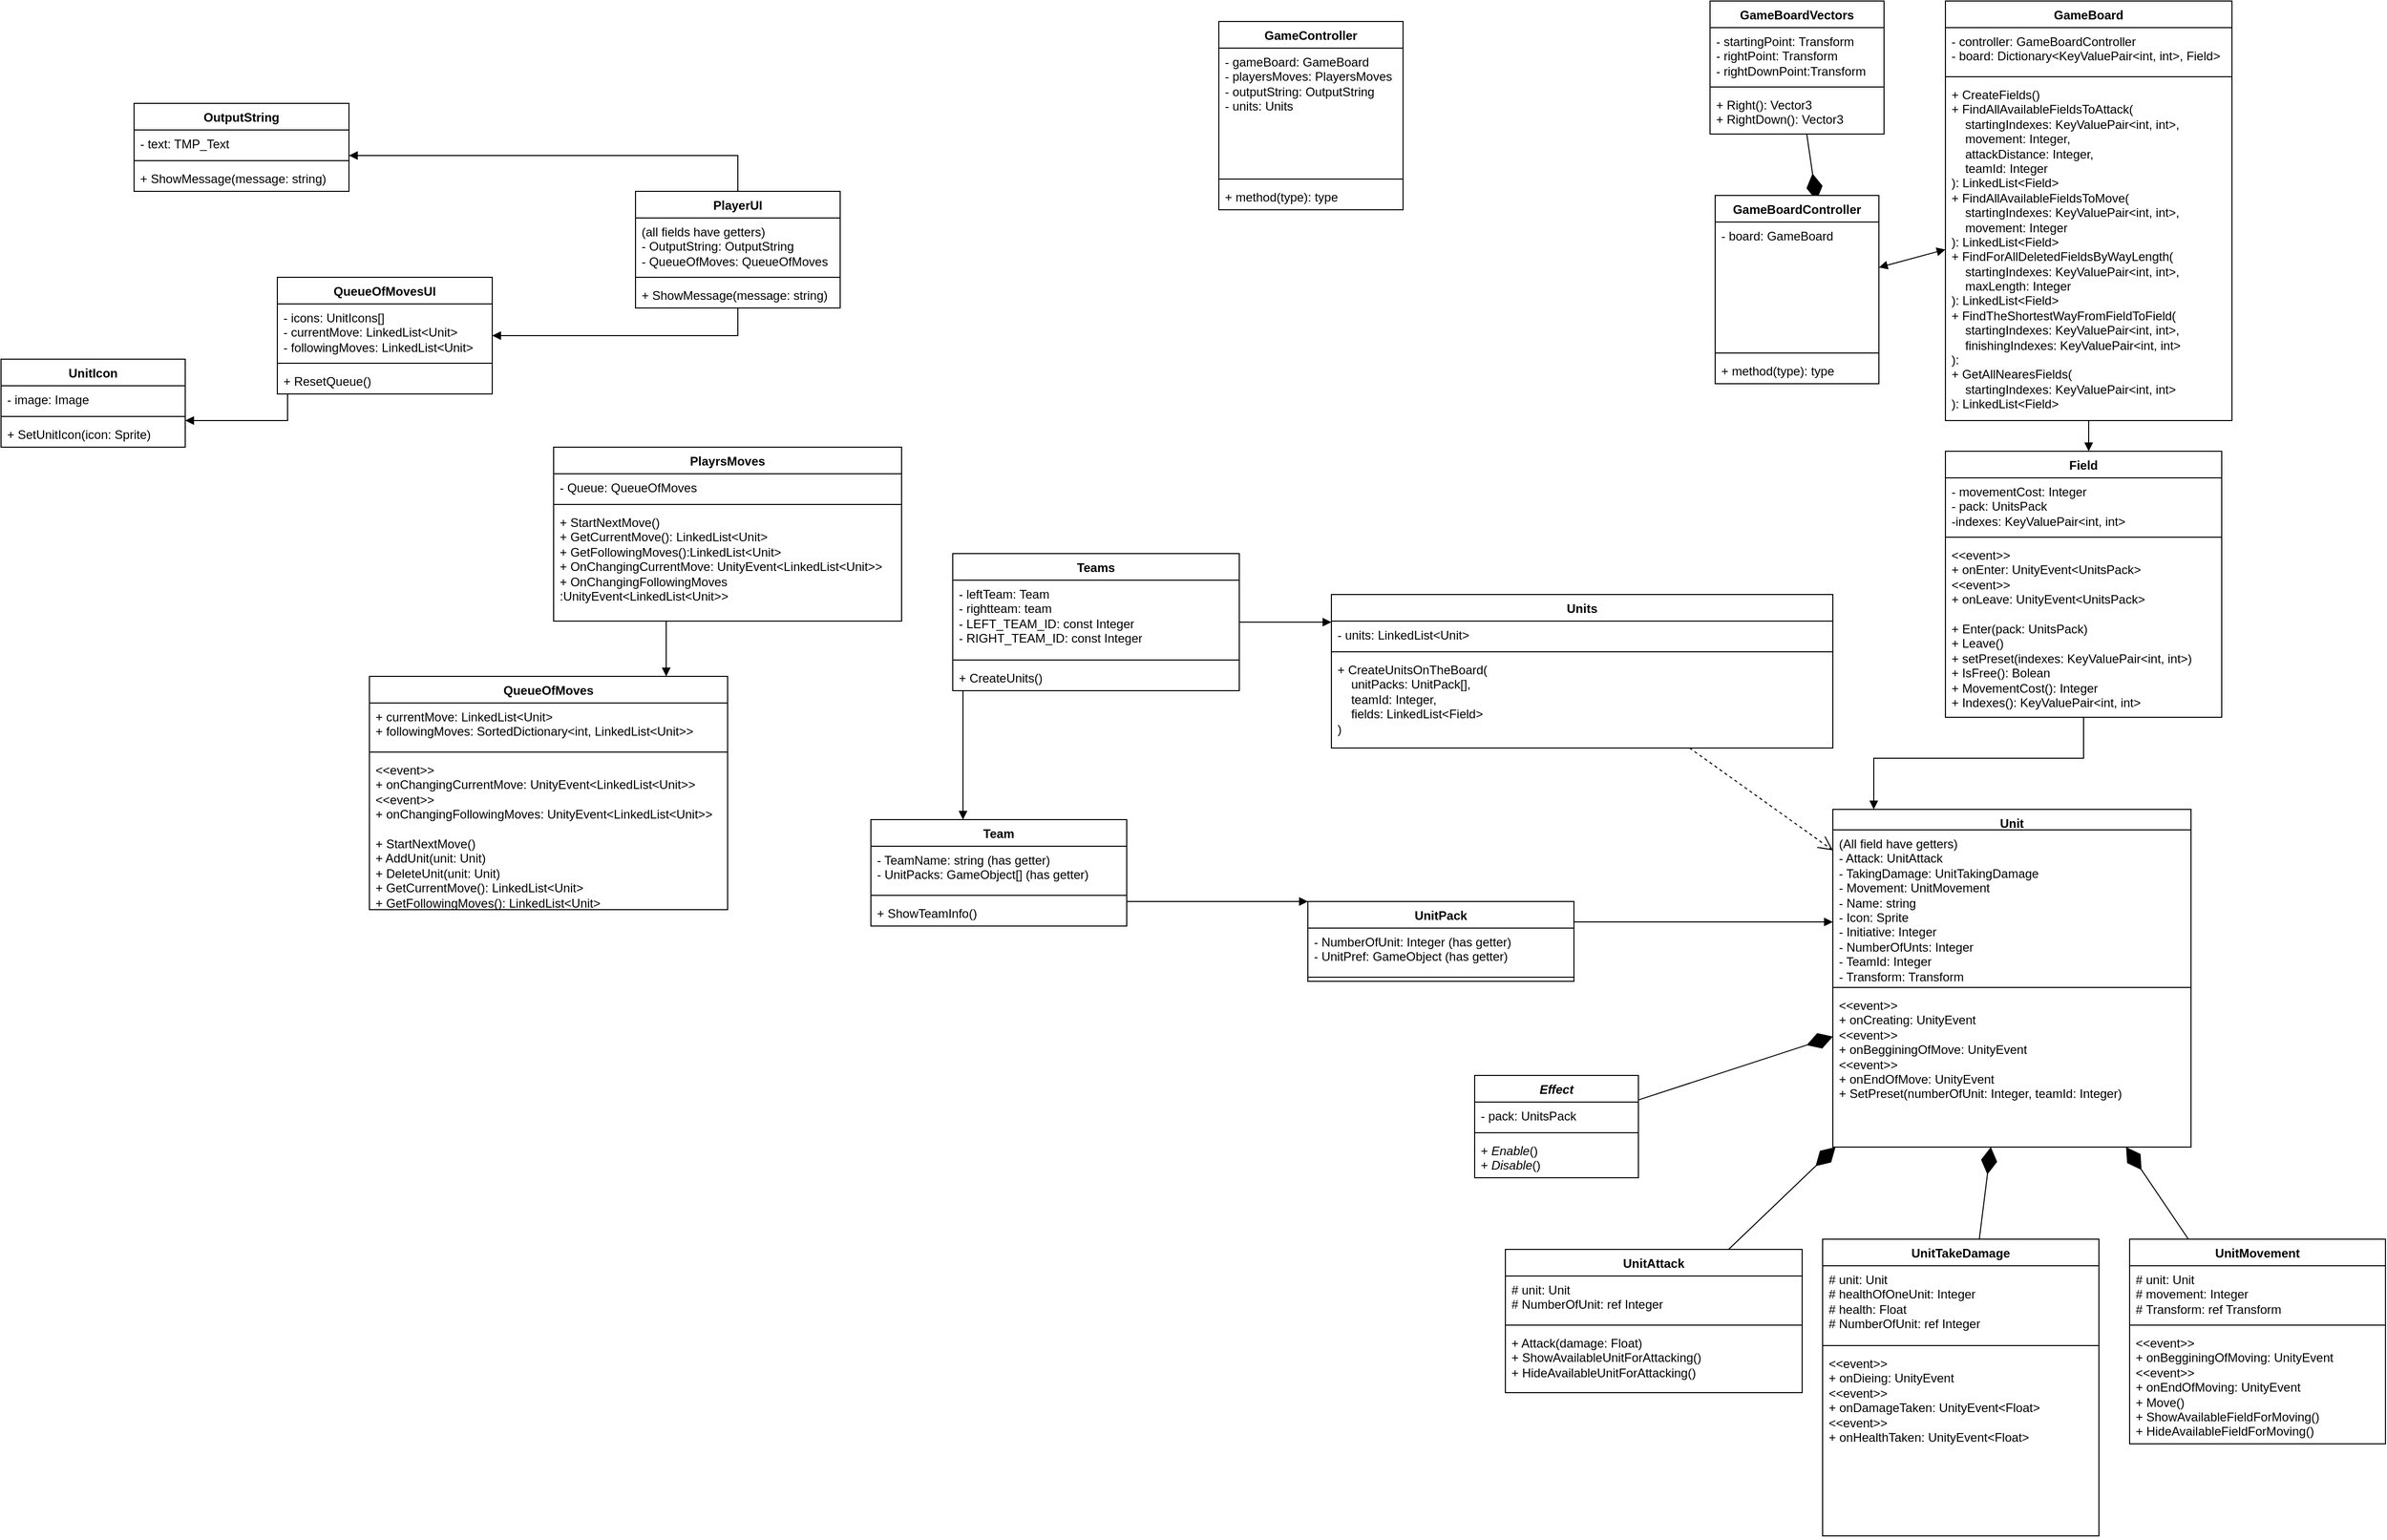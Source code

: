 <mxfile version="21.6.9" type="github">
  <diagram id="C5RBs43oDa-KdzZeNtuy" name="Page-1">
    <mxGraphModel dx="4811" dy="3461" grid="1" gridSize="10" guides="1" tooltips="1" connect="1" arrows="1" fold="1" page="1" pageScale="1" pageWidth="827" pageHeight="1169" math="0" shadow="0">
      <root>
        <mxCell id="WIyWlLk6GJQsqaUBKTNV-0" />
        <mxCell id="WIyWlLk6GJQsqaUBKTNV-1" parent="WIyWlLk6GJQsqaUBKTNV-0" />
        <mxCell id="EaTMiEXX-xrMI2xyaHmL-0" value="GameController" style="swimlane;fontStyle=1;align=center;verticalAlign=top;childLayout=stackLayout;horizontal=1;startSize=26;horizontalStack=0;resizeParent=1;resizeParentMax=0;resizeLast=0;collapsible=1;marginBottom=0;whiteSpace=wrap;html=1;" parent="WIyWlLk6GJQsqaUBKTNV-1" vertex="1">
          <mxGeometry x="480" y="-170" width="180" height="184" as="geometry" />
        </mxCell>
        <mxCell id="EaTMiEXX-xrMI2xyaHmL-1" value="- gameBoard: GameBoard&lt;br&gt;- playersMoves: PlayersMoves&lt;br&gt;- outputString:&amp;nbsp;OutputString&lt;br&gt;- units: Units" style="text;strokeColor=none;fillColor=none;align=left;verticalAlign=top;spacingLeft=4;spacingRight=4;overflow=hidden;rotatable=0;points=[[0,0.5],[1,0.5]];portConstraint=eastwest;whiteSpace=wrap;html=1;" parent="EaTMiEXX-xrMI2xyaHmL-0" vertex="1">
          <mxGeometry y="26" width="180" height="124" as="geometry" />
        </mxCell>
        <mxCell id="EaTMiEXX-xrMI2xyaHmL-2" value="" style="line;strokeWidth=1;fillColor=none;align=left;verticalAlign=middle;spacingTop=-1;spacingLeft=3;spacingRight=3;rotatable=0;labelPosition=right;points=[];portConstraint=eastwest;strokeColor=inherit;" parent="EaTMiEXX-xrMI2xyaHmL-0" vertex="1">
          <mxGeometry y="150" width="180" height="8" as="geometry" />
        </mxCell>
        <mxCell id="EaTMiEXX-xrMI2xyaHmL-3" value="+ method(type): type" style="text;strokeColor=none;fillColor=none;align=left;verticalAlign=top;spacingLeft=4;spacingRight=4;overflow=hidden;rotatable=0;points=[[0,0.5],[1,0.5]];portConstraint=eastwest;whiteSpace=wrap;html=1;" parent="EaTMiEXX-xrMI2xyaHmL-0" vertex="1">
          <mxGeometry y="158" width="180" height="26" as="geometry" />
        </mxCell>
        <mxCell id="EaTMiEXX-xrMI2xyaHmL-4" value="GameBoard&lt;br&gt;" style="swimlane;fontStyle=1;align=center;verticalAlign=top;childLayout=stackLayout;horizontal=1;startSize=26;horizontalStack=0;resizeParent=1;resizeParentMax=0;resizeLast=0;collapsible=1;marginBottom=0;whiteSpace=wrap;html=1;" parent="WIyWlLk6GJQsqaUBKTNV-1" vertex="1">
          <mxGeometry x="1190" y="-190" width="280" height="410" as="geometry" />
        </mxCell>
        <mxCell id="EaTMiEXX-xrMI2xyaHmL-5" value="- controller: GameBoardController&lt;br&gt;- board:&amp;nbsp;Dictionary&amp;lt;KeyValuePair&amp;lt;int, int&amp;gt;, Field&amp;gt;" style="text;strokeColor=none;fillColor=none;align=left;verticalAlign=top;spacingLeft=4;spacingRight=4;overflow=hidden;rotatable=0;points=[[0,0.5],[1,0.5]];portConstraint=eastwest;whiteSpace=wrap;html=1;" parent="EaTMiEXX-xrMI2xyaHmL-4" vertex="1">
          <mxGeometry y="26" width="280" height="44" as="geometry" />
        </mxCell>
        <mxCell id="EaTMiEXX-xrMI2xyaHmL-6" value="" style="line;strokeWidth=1;fillColor=none;align=left;verticalAlign=middle;spacingTop=-1;spacingLeft=3;spacingRight=3;rotatable=0;labelPosition=right;points=[];portConstraint=eastwest;strokeColor=inherit;" parent="EaTMiEXX-xrMI2xyaHmL-4" vertex="1">
          <mxGeometry y="70" width="280" height="8" as="geometry" />
        </mxCell>
        <mxCell id="EaTMiEXX-xrMI2xyaHmL-7" value="+&amp;nbsp;CreateFields()&lt;br&gt;+&amp;nbsp;FindAllAvailableFieldsToAttack(&lt;br&gt;&lt;span style=&quot;&quot;&gt;&lt;span style=&quot;&quot;&gt;&amp;nbsp;&amp;nbsp;&amp;nbsp;&amp;nbsp;&lt;/span&gt;&lt;/span&gt;startingIndexes: KeyValuePair&amp;lt;int, int&amp;gt;, &lt;br&gt;&lt;span style=&quot;&quot;&gt;&lt;span style=&quot;&quot;&gt;&amp;nbsp;&amp;nbsp;&amp;nbsp;&amp;nbsp;&lt;/span&gt;&lt;/span&gt;movement: Integer,&lt;br&gt;&lt;span style=&quot;&quot;&gt;&lt;span style=&quot;&quot;&gt;&amp;nbsp;&amp;nbsp;&amp;nbsp;&amp;nbsp;&lt;/span&gt;&lt;/span&gt;attackDistance: Integer,&lt;br&gt;&lt;span style=&quot;&quot;&gt;&lt;span style=&quot;&quot;&gt;&amp;nbsp;&amp;nbsp;&amp;nbsp;&amp;nbsp;&lt;/span&gt;&lt;/span&gt;teamId: Integer&lt;br&gt;):&amp;nbsp;LinkedList&amp;lt;Field&amp;gt;&lt;br&gt;+&amp;nbsp;FindAllAvailableFieldsToMove(&lt;br style=&quot;border-color: var(--border-color);&quot;&gt;&amp;nbsp;&amp;nbsp;&amp;nbsp;&amp;nbsp;startingIndexes: KeyValuePair&amp;lt;int, int&amp;gt;,&lt;br style=&quot;border-color: var(--border-color);&quot;&gt;&lt;span style=&quot;border-color: var(--border-color);&quot;&gt;&amp;nbsp;&amp;nbsp;&amp;nbsp;&amp;nbsp;&lt;/span&gt;movement: Integer&lt;br&gt;):&amp;nbsp;LinkedList&amp;lt;Field&amp;gt;&lt;br&gt;+&amp;nbsp;FindForAllDeletedFieldsByWayLength(&lt;br style=&quot;border-color: var(--border-color);&quot;&gt;&amp;nbsp;&amp;nbsp;&amp;nbsp;&amp;nbsp;startingIndexes: KeyValuePair&amp;lt;int, int&amp;gt;,&lt;br style=&quot;border-color: var(--border-color);&quot;&gt;&amp;nbsp;&amp;nbsp;&amp;nbsp;&amp;nbsp;maxLength: Integer&lt;br&gt;):&amp;nbsp;LinkedList&amp;lt;Field&amp;gt;&lt;br&gt;+&amp;nbsp;FindTheShortestWayFromFieldToField(&lt;br style=&quot;border-color: var(--border-color);&quot;&gt;&amp;nbsp;&amp;nbsp;&amp;nbsp;&amp;nbsp;startingIndexes: KeyValuePair&amp;lt;int, int&amp;gt;,&lt;br style=&quot;border-color: var(--border-color);&quot;&gt;&amp;nbsp;&amp;nbsp;&amp;nbsp;&amp;nbsp;finishingIndexes: KeyValuePair&amp;lt;int, int&amp;gt;&lt;br&gt;):&amp;nbsp;&lt;br&gt;+&amp;nbsp;GetAllNearesFields(&lt;br style=&quot;border-color: var(--border-color);&quot;&gt;&amp;nbsp;&amp;nbsp;&amp;nbsp;&amp;nbsp;startingIndexes: KeyValuePair&amp;lt;int, int&amp;gt;&lt;br&gt;):&amp;nbsp;LinkedList&amp;lt;Field&amp;gt;&lt;br&gt;" style="text;strokeColor=none;fillColor=none;align=left;verticalAlign=top;spacingLeft=4;spacingRight=4;overflow=hidden;rotatable=0;points=[[0,0.5],[1,0.5]];portConstraint=eastwest;whiteSpace=wrap;html=1;" parent="EaTMiEXX-xrMI2xyaHmL-4" vertex="1">
          <mxGeometry y="78" width="280" height="332" as="geometry" />
        </mxCell>
        <mxCell id="EaTMiEXX-xrMI2xyaHmL-8" value="PlayrsMoves" style="swimlane;fontStyle=1;align=center;verticalAlign=top;childLayout=stackLayout;horizontal=1;startSize=26;horizontalStack=0;resizeParent=1;resizeParentMax=0;resizeLast=0;collapsible=1;marginBottom=0;whiteSpace=wrap;html=1;" parent="WIyWlLk6GJQsqaUBKTNV-1" vertex="1">
          <mxGeometry x="-170" y="246" width="340" height="170" as="geometry" />
        </mxCell>
        <mxCell id="EaTMiEXX-xrMI2xyaHmL-9" value="- Queue: QueueOfMoves" style="text;strokeColor=none;fillColor=none;align=left;verticalAlign=top;spacingLeft=4;spacingRight=4;overflow=hidden;rotatable=0;points=[[0,0.5],[1,0.5]];portConstraint=eastwest;whiteSpace=wrap;html=1;" parent="EaTMiEXX-xrMI2xyaHmL-8" vertex="1">
          <mxGeometry y="26" width="340" height="26" as="geometry" />
        </mxCell>
        <mxCell id="EaTMiEXX-xrMI2xyaHmL-10" value="" style="line;strokeWidth=1;fillColor=none;align=left;verticalAlign=middle;spacingTop=-1;spacingLeft=3;spacingRight=3;rotatable=0;labelPosition=right;points=[];portConstraint=eastwest;strokeColor=inherit;" parent="EaTMiEXX-xrMI2xyaHmL-8" vertex="1">
          <mxGeometry y="52" width="340" height="8" as="geometry" />
        </mxCell>
        <mxCell id="EaTMiEXX-xrMI2xyaHmL-11" value="+&amp;nbsp;StartNextMove()&lt;br&gt;+&amp;nbsp;GetCurrentMove():&amp;nbsp;LinkedList&amp;lt;Unit&amp;gt;&lt;br&gt;+ GetFollowingMoves():LinkedList&amp;lt;Unit&amp;gt;&lt;br&gt;+&amp;nbsp;OnChangingCurrentMove:&amp;nbsp;UnityEvent&amp;lt;LinkedList&amp;lt;Unit&amp;gt;&amp;gt;&lt;br&gt;+ OnChangingFollowingMoves :UnityEvent&amp;lt;LinkedList&amp;lt;Unit&amp;gt;&amp;gt;" style="text;strokeColor=none;fillColor=none;align=left;verticalAlign=top;spacingLeft=4;spacingRight=4;overflow=hidden;rotatable=0;points=[[0,0.5],[1,0.5]];portConstraint=eastwest;whiteSpace=wrap;html=1;" parent="EaTMiEXX-xrMI2xyaHmL-8" vertex="1">
          <mxGeometry y="60" width="340" height="110" as="geometry" />
        </mxCell>
        <mxCell id="EaTMiEXX-xrMI2xyaHmL-12" value="OutputString" style="swimlane;fontStyle=1;align=center;verticalAlign=top;childLayout=stackLayout;horizontal=1;startSize=26;horizontalStack=0;resizeParent=1;resizeParentMax=0;resizeLast=0;collapsible=1;marginBottom=0;whiteSpace=wrap;html=1;" parent="WIyWlLk6GJQsqaUBKTNV-1" vertex="1">
          <mxGeometry x="-580" y="-90" width="210" height="86" as="geometry" />
        </mxCell>
        <mxCell id="EaTMiEXX-xrMI2xyaHmL-13" value="- text: TMP_Text" style="text;strokeColor=none;fillColor=none;align=left;verticalAlign=top;spacingLeft=4;spacingRight=4;overflow=hidden;rotatable=0;points=[[0,0.5],[1,0.5]];portConstraint=eastwest;whiteSpace=wrap;html=1;" parent="EaTMiEXX-xrMI2xyaHmL-12" vertex="1">
          <mxGeometry y="26" width="210" height="26" as="geometry" />
        </mxCell>
        <mxCell id="EaTMiEXX-xrMI2xyaHmL-14" value="" style="line;strokeWidth=1;fillColor=none;align=left;verticalAlign=middle;spacingTop=-1;spacingLeft=3;spacingRight=3;rotatable=0;labelPosition=right;points=[];portConstraint=eastwest;strokeColor=inherit;" parent="EaTMiEXX-xrMI2xyaHmL-12" vertex="1">
          <mxGeometry y="52" width="210" height="8" as="geometry" />
        </mxCell>
        <mxCell id="EaTMiEXX-xrMI2xyaHmL-15" value="+&amp;nbsp;ShowMessage(message: string)" style="text;strokeColor=none;fillColor=none;align=left;verticalAlign=top;spacingLeft=4;spacingRight=4;overflow=hidden;rotatable=0;points=[[0,0.5],[1,0.5]];portConstraint=eastwest;whiteSpace=wrap;html=1;" parent="EaTMiEXX-xrMI2xyaHmL-12" vertex="1">
          <mxGeometry y="60" width="210" height="26" as="geometry" />
        </mxCell>
        <mxCell id="EaTMiEXX-xrMI2xyaHmL-16" value="Units" style="swimlane;fontStyle=1;align=center;verticalAlign=top;childLayout=stackLayout;horizontal=1;startSize=26;horizontalStack=0;resizeParent=1;resizeParentMax=0;resizeLast=0;collapsible=1;marginBottom=0;whiteSpace=wrap;html=1;" parent="WIyWlLk6GJQsqaUBKTNV-1" vertex="1">
          <mxGeometry x="590" y="390" width="490" height="150" as="geometry" />
        </mxCell>
        <mxCell id="EaTMiEXX-xrMI2xyaHmL-17" value="- units: LinkedList&amp;lt;Unit&amp;gt;" style="text;strokeColor=none;fillColor=none;align=left;verticalAlign=top;spacingLeft=4;spacingRight=4;overflow=hidden;rotatable=0;points=[[0,0.5],[1,0.5]];portConstraint=eastwest;whiteSpace=wrap;html=1;" parent="EaTMiEXX-xrMI2xyaHmL-16" vertex="1">
          <mxGeometry y="26" width="490" height="26" as="geometry" />
        </mxCell>
        <mxCell id="EaTMiEXX-xrMI2xyaHmL-18" value="" style="line;strokeWidth=1;fillColor=none;align=left;verticalAlign=middle;spacingTop=-1;spacingLeft=3;spacingRight=3;rotatable=0;labelPosition=right;points=[];portConstraint=eastwest;strokeColor=inherit;" parent="EaTMiEXX-xrMI2xyaHmL-16" vertex="1">
          <mxGeometry y="52" width="490" height="8" as="geometry" />
        </mxCell>
        <mxCell id="EaTMiEXX-xrMI2xyaHmL-19" value="+ CreateUnitsOnTheBoard(&lt;br&gt;&lt;span style=&quot;&quot;&gt;&lt;span style=&quot;&quot;&gt;&amp;nbsp;&amp;nbsp;&amp;nbsp;&amp;nbsp;&lt;/span&gt;&lt;/span&gt;unitPacks:&amp;nbsp;UnitPack[],&lt;br&gt;&lt;span style=&quot;&quot;&gt;&lt;span style=&quot;&quot;&gt;&amp;nbsp;&amp;nbsp;&amp;nbsp;&amp;nbsp;&lt;/span&gt;&lt;/span&gt;teamId: Integer,&lt;br&gt;&lt;span style=&quot;&quot;&gt;&lt;span style=&quot;&quot;&gt;&amp;nbsp;&amp;nbsp;&amp;nbsp;&amp;nbsp;&lt;/span&gt;&lt;/span&gt;fields:&amp;nbsp;LinkedList&amp;lt;Field&amp;gt;&lt;br&gt;)&lt;br&gt;" style="text;strokeColor=none;fillColor=none;align=left;verticalAlign=top;spacingLeft=4;spacingRight=4;overflow=hidden;rotatable=0;points=[[0,0.5],[1,0.5]];portConstraint=eastwest;whiteSpace=wrap;html=1;" parent="EaTMiEXX-xrMI2xyaHmL-16" vertex="1">
          <mxGeometry y="60" width="490" height="90" as="geometry" />
        </mxCell>
        <mxCell id="EaTMiEXX-xrMI2xyaHmL-38" value="&lt;i&gt;Effect&lt;/i&gt;" style="swimlane;fontStyle=1;align=center;verticalAlign=top;childLayout=stackLayout;horizontal=1;startSize=26;horizontalStack=0;resizeParent=1;resizeParentMax=0;resizeLast=0;collapsible=1;marginBottom=0;whiteSpace=wrap;html=1;" parent="WIyWlLk6GJQsqaUBKTNV-1" vertex="1">
          <mxGeometry x="730" y="860" width="160" height="100" as="geometry" />
        </mxCell>
        <mxCell id="EaTMiEXX-xrMI2xyaHmL-39" value="- pack: UnitsPack" style="text;strokeColor=none;fillColor=none;align=left;verticalAlign=top;spacingLeft=4;spacingRight=4;overflow=hidden;rotatable=0;points=[[0,0.5],[1,0.5]];portConstraint=eastwest;whiteSpace=wrap;html=1;" parent="EaTMiEXX-xrMI2xyaHmL-38" vertex="1">
          <mxGeometry y="26" width="160" height="26" as="geometry" />
        </mxCell>
        <mxCell id="EaTMiEXX-xrMI2xyaHmL-40" value="" style="line;strokeWidth=1;fillColor=none;align=left;verticalAlign=middle;spacingTop=-1;spacingLeft=3;spacingRight=3;rotatable=0;labelPosition=right;points=[];portConstraint=eastwest;strokeColor=inherit;" parent="EaTMiEXX-xrMI2xyaHmL-38" vertex="1">
          <mxGeometry y="52" width="160" height="8" as="geometry" />
        </mxCell>
        <mxCell id="EaTMiEXX-xrMI2xyaHmL-41" value="+&amp;nbsp;&lt;i style=&quot;border-color: var(--border-color);&quot;&gt;Enable&lt;/i&gt;()&lt;br style=&quot;border-color: var(--border-color);&quot;&gt;+&amp;nbsp;&lt;i style=&quot;border-color: var(--border-color);&quot;&gt;Disable&lt;/i&gt;()" style="text;strokeColor=none;fillColor=none;align=left;verticalAlign=top;spacingLeft=4;spacingRight=4;overflow=hidden;rotatable=0;points=[[0,0.5],[1,0.5]];portConstraint=eastwest;whiteSpace=wrap;html=1;" parent="EaTMiEXX-xrMI2xyaHmL-38" vertex="1">
          <mxGeometry y="60" width="160" height="40" as="geometry" />
        </mxCell>
        <mxCell id="EaTMiEXX-xrMI2xyaHmL-44" value="Unit" style="swimlane;fontStyle=1;align=center;verticalAlign=top;childLayout=stackLayout;horizontal=1;startSize=20;horizontalStack=0;resizeParent=1;resizeParentMax=0;resizeLast=0;collapsible=1;marginBottom=0;whiteSpace=wrap;html=1;" parent="WIyWlLk6GJQsqaUBKTNV-1" vertex="1">
          <mxGeometry x="1080" y="600" width="350" height="330" as="geometry" />
        </mxCell>
        <mxCell id="EaTMiEXX-xrMI2xyaHmL-45" value="(All field have getters)&lt;br&gt;- Attack: UnitAttack&lt;br&gt;- TakingDamage: UnitTakingDamage&lt;br&gt;- Movement: UnitMovement&lt;br&gt;- Name: string&lt;br&gt;- Icon: Sprite&lt;br&gt;- Initiative: Integer&lt;br&gt;- NumberOfUnts: Integer&lt;br&gt;- TeamId: Integer&lt;br&gt;- Transform: Transform" style="text;strokeColor=none;fillColor=none;align=left;verticalAlign=top;spacingLeft=4;spacingRight=4;overflow=hidden;rotatable=0;points=[[0,0.5],[1,0.5]];portConstraint=eastwest;whiteSpace=wrap;html=1;" parent="EaTMiEXX-xrMI2xyaHmL-44" vertex="1">
          <mxGeometry y="20" width="350" height="150" as="geometry" />
        </mxCell>
        <mxCell id="EaTMiEXX-xrMI2xyaHmL-46" value="" style="line;strokeWidth=1;fillColor=none;align=left;verticalAlign=middle;spacingTop=-1;spacingLeft=3;spacingRight=3;rotatable=0;labelPosition=right;points=[];portConstraint=eastwest;strokeColor=inherit;" parent="EaTMiEXX-xrMI2xyaHmL-44" vertex="1">
          <mxGeometry y="170" width="350" height="8" as="geometry" />
        </mxCell>
        <mxCell id="EaTMiEXX-xrMI2xyaHmL-47" value="&amp;lt;&amp;lt;event&amp;gt;&amp;gt;&lt;br style=&quot;border-color: var(--border-color);&quot;&gt;+ onCreating: UnityEvent&lt;br&gt;&amp;lt;&amp;lt;event&amp;gt;&amp;gt;&lt;br style=&quot;border-color: var(--border-color);&quot;&gt;+ onBegginingOfMove: UnityEvent&lt;br&gt;&amp;lt;&amp;lt;event&amp;gt;&amp;gt;&lt;br style=&quot;border-color: var(--border-color);&quot;&gt;+ onEndOfMove: UnityEvent&lt;br&gt;+ SetPreset(numberOfUnit: Integer, teamId: Integer)" style="text;strokeColor=none;fillColor=none;align=left;verticalAlign=top;spacingLeft=4;spacingRight=4;overflow=hidden;rotatable=0;points=[[0,0.5],[1,0.5]];portConstraint=eastwest;whiteSpace=wrap;html=1;" parent="EaTMiEXX-xrMI2xyaHmL-44" vertex="1">
          <mxGeometry y="178" width="350" height="152" as="geometry" />
        </mxCell>
        <mxCell id="EaTMiEXX-xrMI2xyaHmL-49" value="" style="endArrow=diamondThin;endFill=1;endSize=24;html=1;rounded=0;" parent="WIyWlLk6GJQsqaUBKTNV-1" source="EaTMiEXX-xrMI2xyaHmL-38" target="EaTMiEXX-xrMI2xyaHmL-44" edge="1">
          <mxGeometry width="160" relative="1" as="geometry">
            <mxPoint x="742" y="743" as="sourcePoint" />
            <mxPoint x="619.953" y="638" as="targetPoint" />
          </mxGeometry>
        </mxCell>
        <mxCell id="EaTMiEXX-xrMI2xyaHmL-51" value="Field" style="swimlane;fontStyle=1;align=center;verticalAlign=top;childLayout=stackLayout;horizontal=1;startSize=26;horizontalStack=0;resizeParent=1;resizeParentMax=0;resizeLast=0;collapsible=1;marginBottom=0;whiteSpace=wrap;html=1;" parent="WIyWlLk6GJQsqaUBKTNV-1" vertex="1">
          <mxGeometry x="1190" y="250" width="270" height="260" as="geometry" />
        </mxCell>
        <mxCell id="EaTMiEXX-xrMI2xyaHmL-52" value="- movementCost: Integer&lt;br&gt;- pack: UnitsPack&lt;br&gt;-indexes: KeyValuePair&amp;lt;int, int&amp;gt;" style="text;strokeColor=none;fillColor=none;align=left;verticalAlign=top;spacingLeft=4;spacingRight=4;overflow=hidden;rotatable=0;points=[[0,0.5],[1,0.5]];portConstraint=eastwest;whiteSpace=wrap;html=1;" parent="EaTMiEXX-xrMI2xyaHmL-51" vertex="1">
          <mxGeometry y="26" width="270" height="54" as="geometry" />
        </mxCell>
        <mxCell id="EaTMiEXX-xrMI2xyaHmL-53" value="" style="line;strokeWidth=1;fillColor=none;align=left;verticalAlign=middle;spacingTop=-1;spacingLeft=3;spacingRight=3;rotatable=0;labelPosition=right;points=[];portConstraint=eastwest;strokeColor=inherit;" parent="EaTMiEXX-xrMI2xyaHmL-51" vertex="1">
          <mxGeometry y="80" width="270" height="8" as="geometry" />
        </mxCell>
        <mxCell id="EaTMiEXX-xrMI2xyaHmL-54" value="&amp;lt;&amp;lt;event&amp;gt;&amp;gt;&lt;br&gt;+ onEnter: UnityEvent&amp;lt;UnitsPack&amp;gt;&lt;br&gt;&amp;lt;&amp;lt;event&amp;gt;&amp;gt;&lt;br style=&quot;border-color: var(--border-color);&quot;&gt;+ onLeave: UnityEvent&amp;lt;UnitsPack&amp;gt;&lt;br&gt;&lt;br&gt;+ Enter(pack: UnitsPack)&amp;nbsp;&lt;br&gt;+ Leave()&lt;br style=&quot;border-color: var(--border-color);&quot;&gt;+ setPreset(indexes: KeyValuePair&amp;lt;int, int&amp;gt;)&lt;br&gt;+ IsFree(): Bolean&lt;br&gt;+ MovementCost(): Integer&lt;br&gt;+ Indexes(): KeyValuePair&amp;lt;int, int&amp;gt;" style="text;strokeColor=none;fillColor=none;align=left;verticalAlign=top;spacingLeft=4;spacingRight=4;overflow=hidden;rotatable=0;points=[[0,0.5],[1,0.5]];portConstraint=eastwest;whiteSpace=wrap;html=1;" parent="EaTMiEXX-xrMI2xyaHmL-51" vertex="1">
          <mxGeometry y="88" width="270" height="172" as="geometry" />
        </mxCell>
        <mxCell id="EaTMiEXX-xrMI2xyaHmL-76" value="" style="html=1;verticalAlign=bottom;endArrow=block;edgeStyle=elbowEdgeStyle;elbow=horizontal;curved=0;rounded=0;" parent="WIyWlLk6GJQsqaUBKTNV-1" source="EaTMiEXX-xrMI2xyaHmL-4" target="EaTMiEXX-xrMI2xyaHmL-51" edge="1">
          <mxGeometry width="80" relative="1" as="geometry">
            <mxPoint x="863" y="270" as="sourcePoint" />
            <mxPoint x="1016" y="270" as="targetPoint" />
            <Array as="points">
              <mxPoint x="1330" y="280" />
            </Array>
          </mxGeometry>
        </mxCell>
        <mxCell id="EaTMiEXX-xrMI2xyaHmL-77" value="Teams" style="swimlane;fontStyle=1;align=center;verticalAlign=top;childLayout=stackLayout;horizontal=1;startSize=26;horizontalStack=0;resizeParent=1;resizeParentMax=0;resizeLast=0;collapsible=1;marginBottom=0;whiteSpace=wrap;html=1;" parent="WIyWlLk6GJQsqaUBKTNV-1" vertex="1">
          <mxGeometry x="220" y="350" width="280" height="134" as="geometry" />
        </mxCell>
        <mxCell id="EaTMiEXX-xrMI2xyaHmL-78" value="- leftTeam: Team&lt;br&gt;- rightteam: team&lt;br&gt;-&amp;nbsp;LEFT_TEAM_ID: const Integer&lt;br&gt;-&amp;nbsp;RIGHT_TEAM_ID: const Integer" style="text;strokeColor=none;fillColor=none;align=left;verticalAlign=top;spacingLeft=4;spacingRight=4;overflow=hidden;rotatable=0;points=[[0,0.5],[1,0.5]];portConstraint=eastwest;whiteSpace=wrap;html=1;" parent="EaTMiEXX-xrMI2xyaHmL-77" vertex="1">
          <mxGeometry y="26" width="280" height="74" as="geometry" />
        </mxCell>
        <mxCell id="EaTMiEXX-xrMI2xyaHmL-79" value="" style="line;strokeWidth=1;fillColor=none;align=left;verticalAlign=middle;spacingTop=-1;spacingLeft=3;spacingRight=3;rotatable=0;labelPosition=right;points=[];portConstraint=eastwest;strokeColor=inherit;" parent="EaTMiEXX-xrMI2xyaHmL-77" vertex="1">
          <mxGeometry y="100" width="280" height="8" as="geometry" />
        </mxCell>
        <mxCell id="EaTMiEXX-xrMI2xyaHmL-80" value="+ CreateUnits()" style="text;strokeColor=none;fillColor=none;align=left;verticalAlign=top;spacingLeft=4;spacingRight=4;overflow=hidden;rotatable=0;points=[[0,0.5],[1,0.5]];portConstraint=eastwest;whiteSpace=wrap;html=1;" parent="EaTMiEXX-xrMI2xyaHmL-77" vertex="1">
          <mxGeometry y="108" width="280" height="26" as="geometry" />
        </mxCell>
        <mxCell id="EaTMiEXX-xrMI2xyaHmL-85" value="" style="html=1;verticalAlign=bottom;endArrow=block;edgeStyle=elbowEdgeStyle;elbow=horizontal;curved=0;rounded=0;" parent="WIyWlLk6GJQsqaUBKTNV-1" source="EaTMiEXX-xrMI2xyaHmL-77" target="cfCIgnpP6FmtXwm1uvhF-5" edge="1">
          <mxGeometry x="-0.009" width="80" relative="1" as="geometry">
            <mxPoint x="270" y="460" as="sourcePoint" />
            <mxPoint x="230" y="560" as="targetPoint" />
            <Array as="points">
              <mxPoint x="230" y="500" />
            </Array>
            <mxPoint as="offset" />
          </mxGeometry>
        </mxCell>
        <mxCell id="FYeSxJj_n7ljjAGS_XsX-0" value="" style="html=1;verticalAlign=bottom;endArrow=block;edgeStyle=elbowEdgeStyle;elbow=vertical;curved=0;rounded=0;" parent="WIyWlLk6GJQsqaUBKTNV-1" source="EaTMiEXX-xrMI2xyaHmL-51" target="EaTMiEXX-xrMI2xyaHmL-44" edge="1">
          <mxGeometry width="80" relative="1" as="geometry">
            <mxPoint x="870" y="280" as="sourcePoint" />
            <mxPoint x="587" y="548" as="targetPoint" />
            <Array as="points">
              <mxPoint x="1120" y="550" />
            </Array>
          </mxGeometry>
        </mxCell>
        <mxCell id="FYeSxJj_n7ljjAGS_XsX-2" value="GameBoardVectors&lt;br&gt;" style="swimlane;fontStyle=1;align=center;verticalAlign=top;childLayout=stackLayout;horizontal=1;startSize=26;horizontalStack=0;resizeParent=1;resizeParentMax=0;resizeLast=0;collapsible=1;marginBottom=0;whiteSpace=wrap;html=1;" parent="WIyWlLk6GJQsqaUBKTNV-1" vertex="1">
          <mxGeometry x="960" y="-190" width="170" height="130" as="geometry" />
        </mxCell>
        <mxCell id="FYeSxJj_n7ljjAGS_XsX-3" value="- startingPoint: Transform&lt;br&gt;- rightPoint: Transform&lt;br&gt;- rightDownPoint:Transform" style="text;strokeColor=none;fillColor=none;align=left;verticalAlign=top;spacingLeft=4;spacingRight=4;overflow=hidden;rotatable=0;points=[[0,0.5],[1,0.5]];portConstraint=eastwest;whiteSpace=wrap;html=1;" parent="FYeSxJj_n7ljjAGS_XsX-2" vertex="1">
          <mxGeometry y="26" width="170" height="54" as="geometry" />
        </mxCell>
        <mxCell id="FYeSxJj_n7ljjAGS_XsX-4" value="" style="line;strokeWidth=1;fillColor=none;align=left;verticalAlign=middle;spacingTop=-1;spacingLeft=3;spacingRight=3;rotatable=0;labelPosition=right;points=[];portConstraint=eastwest;strokeColor=inherit;" parent="FYeSxJj_n7ljjAGS_XsX-2" vertex="1">
          <mxGeometry y="80" width="170" height="8" as="geometry" />
        </mxCell>
        <mxCell id="FYeSxJj_n7ljjAGS_XsX-5" value="+ Right(): Vector3&lt;br&gt;+ RightDown(): Vector3" style="text;strokeColor=none;fillColor=none;align=left;verticalAlign=top;spacingLeft=4;spacingRight=4;overflow=hidden;rotatable=0;points=[[0,0.5],[1,0.5]];portConstraint=eastwest;whiteSpace=wrap;html=1;" parent="FYeSxJj_n7ljjAGS_XsX-2" vertex="1">
          <mxGeometry y="88" width="170" height="42" as="geometry" />
        </mxCell>
        <mxCell id="FYeSxJj_n7ljjAGS_XsX-6" value="" style="endArrow=diamondThin;endFill=1;endSize=24;html=1;rounded=0;entryX=0.619;entryY=0.028;entryDx=0;entryDy=0;entryPerimeter=0;" parent="WIyWlLk6GJQsqaUBKTNV-1" source="FYeSxJj_n7ljjAGS_XsX-2" target="FYeSxJj_n7ljjAGS_XsX-7" edge="1">
          <mxGeometry width="160" relative="1" as="geometry">
            <mxPoint x="853" y="80" as="sourcePoint" />
            <mxPoint x="1013" y="80" as="targetPoint" />
          </mxGeometry>
        </mxCell>
        <mxCell id="FYeSxJj_n7ljjAGS_XsX-7" value="GameBoardController&lt;br&gt;" style="swimlane;fontStyle=1;align=center;verticalAlign=top;childLayout=stackLayout;horizontal=1;startSize=26;horizontalStack=0;resizeParent=1;resizeParentMax=0;resizeLast=0;collapsible=1;marginBottom=0;whiteSpace=wrap;html=1;" parent="WIyWlLk6GJQsqaUBKTNV-1" vertex="1">
          <mxGeometry x="965" width="160" height="184" as="geometry" />
        </mxCell>
        <mxCell id="FYeSxJj_n7ljjAGS_XsX-8" value="- board: GameBoard" style="text;strokeColor=none;fillColor=none;align=left;verticalAlign=top;spacingLeft=4;spacingRight=4;overflow=hidden;rotatable=0;points=[[0,0.5],[1,0.5]];portConstraint=eastwest;whiteSpace=wrap;html=1;" parent="FYeSxJj_n7ljjAGS_XsX-7" vertex="1">
          <mxGeometry y="26" width="160" height="124" as="geometry" />
        </mxCell>
        <mxCell id="FYeSxJj_n7ljjAGS_XsX-9" value="" style="line;strokeWidth=1;fillColor=none;align=left;verticalAlign=middle;spacingTop=-1;spacingLeft=3;spacingRight=3;rotatable=0;labelPosition=right;points=[];portConstraint=eastwest;strokeColor=inherit;" parent="FYeSxJj_n7ljjAGS_XsX-7" vertex="1">
          <mxGeometry y="150" width="160" height="8" as="geometry" />
        </mxCell>
        <mxCell id="FYeSxJj_n7ljjAGS_XsX-10" value="+ method(type): type" style="text;strokeColor=none;fillColor=none;align=left;verticalAlign=top;spacingLeft=4;spacingRight=4;overflow=hidden;rotatable=0;points=[[0,0.5],[1,0.5]];portConstraint=eastwest;whiteSpace=wrap;html=1;" parent="FYeSxJj_n7ljjAGS_XsX-7" vertex="1">
          <mxGeometry y="158" width="160" height="26" as="geometry" />
        </mxCell>
        <mxCell id="FYeSxJj_n7ljjAGS_XsX-12" value="" style="endArrow=block;startArrow=block;endFill=1;startFill=1;html=1;rounded=0;" parent="WIyWlLk6GJQsqaUBKTNV-1" source="FYeSxJj_n7ljjAGS_XsX-7" target="EaTMiEXX-xrMI2xyaHmL-4" edge="1">
          <mxGeometry width="160" relative="1" as="geometry">
            <mxPoint x="700" y="280" as="sourcePoint" />
            <mxPoint x="860" y="280" as="targetPoint" />
          </mxGeometry>
        </mxCell>
        <mxCell id="JQ3Jmw7PuCBVcFsn3EA5-0" value="UnitTakeDamage" style="swimlane;fontStyle=1;align=center;verticalAlign=top;childLayout=stackLayout;horizontal=1;startSize=26;horizontalStack=0;resizeParent=1;resizeParentMax=0;resizeLast=0;collapsible=1;marginBottom=0;whiteSpace=wrap;html=1;" parent="WIyWlLk6GJQsqaUBKTNV-1" vertex="1">
          <mxGeometry x="1070" y="1020" width="270" height="290" as="geometry" />
        </mxCell>
        <mxCell id="JQ3Jmw7PuCBVcFsn3EA5-1" value="#&amp;nbsp;unit: Unit&lt;br&gt;#&amp;nbsp;healthOfOneUnit: Integer&lt;br&gt;#&amp;nbsp;health: Float&lt;br&gt;#&amp;nbsp;NumberOfUnit: ref Integer" style="text;strokeColor=none;fillColor=none;align=left;verticalAlign=top;spacingLeft=4;spacingRight=4;overflow=hidden;rotatable=0;points=[[0,0.5],[1,0.5]];portConstraint=eastwest;whiteSpace=wrap;html=1;" parent="JQ3Jmw7PuCBVcFsn3EA5-0" vertex="1">
          <mxGeometry y="26" width="270" height="74" as="geometry" />
        </mxCell>
        <mxCell id="JQ3Jmw7PuCBVcFsn3EA5-2" value="" style="line;strokeWidth=1;fillColor=none;align=left;verticalAlign=middle;spacingTop=-1;spacingLeft=3;spacingRight=3;rotatable=0;labelPosition=right;points=[];portConstraint=eastwest;strokeColor=inherit;" parent="JQ3Jmw7PuCBVcFsn3EA5-0" vertex="1">
          <mxGeometry y="100" width="270" height="8" as="geometry" />
        </mxCell>
        <mxCell id="JQ3Jmw7PuCBVcFsn3EA5-3" value="&amp;lt;&amp;lt;event&amp;gt;&amp;gt;&lt;br style=&quot;border-color: var(--border-color);&quot;&gt;+ onDieing: UnityEvent&lt;br style=&quot;border-color: var(--border-color);&quot;&gt;&amp;lt;&amp;lt;event&amp;gt;&amp;gt;&lt;br style=&quot;border-color: var(--border-color);&quot;&gt;+ onDamageTaken: UnityEvent&amp;lt;Float&amp;gt;&lt;br style=&quot;border-color: var(--border-color);&quot;&gt;&amp;lt;&amp;lt;event&amp;gt;&amp;gt;&lt;br style=&quot;border-color: var(--border-color);&quot;&gt;+ onHealthTaken: UnityEvent&amp;lt;Float&amp;gt;" style="text;strokeColor=none;fillColor=none;align=left;verticalAlign=top;spacingLeft=4;spacingRight=4;overflow=hidden;rotatable=0;points=[[0,0.5],[1,0.5]];portConstraint=eastwest;whiteSpace=wrap;html=1;" parent="JQ3Jmw7PuCBVcFsn3EA5-0" vertex="1">
          <mxGeometry y="108" width="270" height="182" as="geometry" />
        </mxCell>
        <mxCell id="JQ3Jmw7PuCBVcFsn3EA5-4" value="UnitAttack" style="swimlane;fontStyle=1;align=center;verticalAlign=top;childLayout=stackLayout;horizontal=1;startSize=26;horizontalStack=0;resizeParent=1;resizeParentMax=0;resizeLast=0;collapsible=1;marginBottom=0;whiteSpace=wrap;html=1;" parent="WIyWlLk6GJQsqaUBKTNV-1" vertex="1">
          <mxGeometry x="760" y="1030" width="290" height="140" as="geometry" />
        </mxCell>
        <mxCell id="JQ3Jmw7PuCBVcFsn3EA5-5" value="#&amp;nbsp;unit: Unit&lt;br style=&quot;border-color: var(--border-color);&quot;&gt;#&amp;nbsp;NumberOfUnit: ref Integer" style="text;strokeColor=none;fillColor=none;align=left;verticalAlign=top;spacingLeft=4;spacingRight=4;overflow=hidden;rotatable=0;points=[[0,0.5],[1,0.5]];portConstraint=eastwest;whiteSpace=wrap;html=1;" parent="JQ3Jmw7PuCBVcFsn3EA5-4" vertex="1">
          <mxGeometry y="26" width="290" height="44" as="geometry" />
        </mxCell>
        <mxCell id="JQ3Jmw7PuCBVcFsn3EA5-6" value="" style="line;strokeWidth=1;fillColor=none;align=left;verticalAlign=middle;spacingTop=-1;spacingLeft=3;spacingRight=3;rotatable=0;labelPosition=right;points=[];portConstraint=eastwest;strokeColor=inherit;" parent="JQ3Jmw7PuCBVcFsn3EA5-4" vertex="1">
          <mxGeometry y="70" width="290" height="8" as="geometry" />
        </mxCell>
        <mxCell id="JQ3Jmw7PuCBVcFsn3EA5-7" value="+ Attack(damage: Float)&lt;br&gt;+&amp;nbsp;ShowAvailableUnitForAttacking()&lt;br&gt;+&amp;nbsp;HideAvailableUnitForAttacking()" style="text;strokeColor=none;fillColor=none;align=left;verticalAlign=top;spacingLeft=4;spacingRight=4;overflow=hidden;rotatable=0;points=[[0,0.5],[1,0.5]];portConstraint=eastwest;whiteSpace=wrap;html=1;" parent="JQ3Jmw7PuCBVcFsn3EA5-4" vertex="1">
          <mxGeometry y="78" width="290" height="62" as="geometry" />
        </mxCell>
        <mxCell id="JQ3Jmw7PuCBVcFsn3EA5-12" value="UnitMovement" style="swimlane;fontStyle=1;align=center;verticalAlign=top;childLayout=stackLayout;horizontal=1;startSize=26;horizontalStack=0;resizeParent=1;resizeParentMax=0;resizeLast=0;collapsible=1;marginBottom=0;whiteSpace=wrap;html=1;" parent="WIyWlLk6GJQsqaUBKTNV-1" vertex="1">
          <mxGeometry x="1370" y="1020" width="250" height="200" as="geometry" />
        </mxCell>
        <mxCell id="JQ3Jmw7PuCBVcFsn3EA5-13" value="#&amp;nbsp;unit: Unit&lt;br&gt;#&amp;nbsp;movement: Integer&lt;br&gt;#&amp;nbsp;Transform: ref Transform" style="text;strokeColor=none;fillColor=none;align=left;verticalAlign=top;spacingLeft=4;spacingRight=4;overflow=hidden;rotatable=0;points=[[0,0.5],[1,0.5]];portConstraint=eastwest;whiteSpace=wrap;html=1;" parent="JQ3Jmw7PuCBVcFsn3EA5-12" vertex="1">
          <mxGeometry y="26" width="250" height="54" as="geometry" />
        </mxCell>
        <mxCell id="JQ3Jmw7PuCBVcFsn3EA5-14" value="" style="line;strokeWidth=1;fillColor=none;align=left;verticalAlign=middle;spacingTop=-1;spacingLeft=3;spacingRight=3;rotatable=0;labelPosition=right;points=[];portConstraint=eastwest;strokeColor=inherit;" parent="JQ3Jmw7PuCBVcFsn3EA5-12" vertex="1">
          <mxGeometry y="80" width="250" height="8" as="geometry" />
        </mxCell>
        <mxCell id="JQ3Jmw7PuCBVcFsn3EA5-15" value="&amp;lt;&amp;lt;event&amp;gt;&amp;gt;&lt;br style=&quot;border-color: var(--border-color);&quot;&gt;+ onBegginingOfMoving: UnityEvent&lt;br style=&quot;border-color: var(--border-color);&quot;&gt;&amp;lt;&amp;lt;event&amp;gt;&amp;gt;&lt;br style=&quot;border-color: var(--border-color);&quot;&gt;+ onEndOfMoving: UnityEvent&lt;br&gt;+ Move()&lt;br&gt;+ ShowAvailableFieldForMoving()&lt;br&gt;+&amp;nbsp;HideAvailableFieldForMoving()" style="text;strokeColor=none;fillColor=none;align=left;verticalAlign=top;spacingLeft=4;spacingRight=4;overflow=hidden;rotatable=0;points=[[0,0.5],[1,0.5]];portConstraint=eastwest;whiteSpace=wrap;html=1;" parent="JQ3Jmw7PuCBVcFsn3EA5-12" vertex="1">
          <mxGeometry y="88" width="250" height="112" as="geometry" />
        </mxCell>
        <mxCell id="JQ3Jmw7PuCBVcFsn3EA5-18" value="" style="endArrow=diamondThin;endFill=1;endSize=24;html=1;rounded=0;" parent="WIyWlLk6GJQsqaUBKTNV-1" source="JQ3Jmw7PuCBVcFsn3EA5-4" target="EaTMiEXX-xrMI2xyaHmL-44" edge="1">
          <mxGeometry width="160" relative="1" as="geometry">
            <mxPoint x="752" y="763" as="sourcePoint" />
            <mxPoint x="1090" y="643" as="targetPoint" />
          </mxGeometry>
        </mxCell>
        <mxCell id="JQ3Jmw7PuCBVcFsn3EA5-20" value="" style="endArrow=diamondThin;endFill=1;endSize=24;html=1;rounded=0;" parent="WIyWlLk6GJQsqaUBKTNV-1" source="JQ3Jmw7PuCBVcFsn3EA5-0" target="EaTMiEXX-xrMI2xyaHmL-44" edge="1">
          <mxGeometry width="160" relative="1" as="geometry">
            <mxPoint x="1012" y="810" as="sourcePoint" />
            <mxPoint x="1131" y="690" as="targetPoint" />
          </mxGeometry>
        </mxCell>
        <mxCell id="JQ3Jmw7PuCBVcFsn3EA5-21" value="" style="endArrow=diamondThin;endFill=1;endSize=24;html=1;rounded=0;" parent="WIyWlLk6GJQsqaUBKTNV-1" source="JQ3Jmw7PuCBVcFsn3EA5-12" target="EaTMiEXX-xrMI2xyaHmL-44" edge="1">
          <mxGeometry width="160" relative="1" as="geometry">
            <mxPoint x="1170" y="810" as="sourcePoint" />
            <mxPoint x="1170" y="690" as="targetPoint" />
          </mxGeometry>
        </mxCell>
        <mxCell id="JQ3Jmw7PuCBVcFsn3EA5-24" value="" style="endArrow=open;endSize=12;dashed=1;html=1;rounded=0;" parent="WIyWlLk6GJQsqaUBKTNV-1" source="EaTMiEXX-xrMI2xyaHmL-16" target="EaTMiEXX-xrMI2xyaHmL-44" edge="1">
          <mxGeometry width="160" relative="1" as="geometry">
            <mxPoint x="660" y="290" as="sourcePoint" />
            <mxPoint x="820" y="290" as="targetPoint" />
          </mxGeometry>
        </mxCell>
        <mxCell id="cfCIgnpP6FmtXwm1uvhF-0" value="UnitPack" style="swimlane;fontStyle=1;align=center;verticalAlign=top;childLayout=stackLayout;horizontal=1;startSize=26;horizontalStack=0;resizeParent=1;resizeParentMax=0;resizeLast=0;collapsible=1;marginBottom=0;whiteSpace=wrap;html=1;" parent="WIyWlLk6GJQsqaUBKTNV-1" vertex="1">
          <mxGeometry x="567" y="690" width="260" height="78" as="geometry" />
        </mxCell>
        <mxCell id="cfCIgnpP6FmtXwm1uvhF-1" value="- NumberOfUnit: Integer (has getter)&lt;br&gt;- UnitPref: GameObject (has getter)" style="text;strokeColor=none;fillColor=none;align=left;verticalAlign=top;spacingLeft=4;spacingRight=4;overflow=hidden;rotatable=0;points=[[0,0.5],[1,0.5]];portConstraint=eastwest;whiteSpace=wrap;html=1;" parent="cfCIgnpP6FmtXwm1uvhF-0" vertex="1">
          <mxGeometry y="26" width="260" height="44" as="geometry" />
        </mxCell>
        <mxCell id="cfCIgnpP6FmtXwm1uvhF-2" value="" style="line;strokeWidth=1;fillColor=none;align=left;verticalAlign=middle;spacingTop=-1;spacingLeft=3;spacingRight=3;rotatable=0;labelPosition=right;points=[];portConstraint=eastwest;strokeColor=inherit;" parent="cfCIgnpP6FmtXwm1uvhF-0" vertex="1">
          <mxGeometry y="70" width="260" height="8" as="geometry" />
        </mxCell>
        <mxCell id="cfCIgnpP6FmtXwm1uvhF-5" value="Team" style="swimlane;fontStyle=1;align=center;verticalAlign=top;childLayout=stackLayout;horizontal=1;startSize=26;horizontalStack=0;resizeParent=1;resizeParentMax=0;resizeLast=0;collapsible=1;marginBottom=0;whiteSpace=wrap;html=1;" parent="WIyWlLk6GJQsqaUBKTNV-1" vertex="1">
          <mxGeometry x="140" y="610" width="250" height="104" as="geometry" />
        </mxCell>
        <mxCell id="cfCIgnpP6FmtXwm1uvhF-6" value="- TeamName: string (has getter)&lt;br style=&quot;border-color: var(--border-color);&quot;&gt;- UnitPacks: GameObject[] (has getter)" style="text;strokeColor=none;fillColor=none;align=left;verticalAlign=top;spacingLeft=4;spacingRight=4;overflow=hidden;rotatable=0;points=[[0,0.5],[1,0.5]];portConstraint=eastwest;whiteSpace=wrap;html=1;" parent="cfCIgnpP6FmtXwm1uvhF-5" vertex="1">
          <mxGeometry y="26" width="250" height="44" as="geometry" />
        </mxCell>
        <mxCell id="cfCIgnpP6FmtXwm1uvhF-7" value="" style="line;strokeWidth=1;fillColor=none;align=left;verticalAlign=middle;spacingTop=-1;spacingLeft=3;spacingRight=3;rotatable=0;labelPosition=right;points=[];portConstraint=eastwest;strokeColor=inherit;" parent="cfCIgnpP6FmtXwm1uvhF-5" vertex="1">
          <mxGeometry y="70" width="250" height="8" as="geometry" />
        </mxCell>
        <mxCell id="cfCIgnpP6FmtXwm1uvhF-8" value="+ ShowTeamInfo()" style="text;strokeColor=none;fillColor=none;align=left;verticalAlign=top;spacingLeft=4;spacingRight=4;overflow=hidden;rotatable=0;points=[[0,0.5],[1,0.5]];portConstraint=eastwest;whiteSpace=wrap;html=1;" parent="cfCIgnpP6FmtXwm1uvhF-5" vertex="1">
          <mxGeometry y="78" width="250" height="26" as="geometry" />
        </mxCell>
        <mxCell id="cfCIgnpP6FmtXwm1uvhF-9" value="" style="html=1;verticalAlign=bottom;endArrow=block;edgeStyle=elbowEdgeStyle;elbow=horizontal;curved=0;rounded=0;" parent="WIyWlLk6GJQsqaUBKTNV-1" source="cfCIgnpP6FmtXwm1uvhF-5" target="cfCIgnpP6FmtXwm1uvhF-0" edge="1">
          <mxGeometry x="-0.009" width="80" relative="1" as="geometry">
            <mxPoint x="240" y="446" as="sourcePoint" />
            <mxPoint x="240" y="620" as="targetPoint" />
            <Array as="points">
              <mxPoint x="470" y="690" />
            </Array>
            <mxPoint as="offset" />
          </mxGeometry>
        </mxCell>
        <mxCell id="cfCIgnpP6FmtXwm1uvhF-11" value="" style="html=1;verticalAlign=bottom;endArrow=block;edgeStyle=elbowEdgeStyle;elbow=horizontal;curved=0;rounded=0;" parent="WIyWlLk6GJQsqaUBKTNV-1" source="EaTMiEXX-xrMI2xyaHmL-77" target="EaTMiEXX-xrMI2xyaHmL-16" edge="1">
          <mxGeometry x="-0.009" width="80" relative="1" as="geometry">
            <mxPoint x="440" y="500" as="sourcePoint" />
            <mxPoint x="240" y="620" as="targetPoint" />
            <Array as="points">
              <mxPoint x="370" y="360" />
            </Array>
            <mxPoint as="offset" />
          </mxGeometry>
        </mxCell>
        <mxCell id="cfCIgnpP6FmtXwm1uvhF-12" value="" style="html=1;verticalAlign=bottom;endArrow=block;edgeStyle=elbowEdgeStyle;elbow=horizontal;curved=0;rounded=0;" parent="WIyWlLk6GJQsqaUBKTNV-1" source="cfCIgnpP6FmtXwm1uvhF-0" target="EaTMiEXX-xrMI2xyaHmL-44" edge="1">
          <mxGeometry x="-0.009" width="80" relative="1" as="geometry">
            <mxPoint x="400" y="700" as="sourcePoint" />
            <mxPoint x="577" y="700" as="targetPoint" />
            <Array as="points">
              <mxPoint x="910" y="710" />
            </Array>
            <mxPoint as="offset" />
          </mxGeometry>
        </mxCell>
        <mxCell id="dSedVXa2_AdaVDd19HjV-0" value="QueueOfMoves" style="swimlane;fontStyle=1;align=center;verticalAlign=top;childLayout=stackLayout;horizontal=1;startSize=26;horizontalStack=0;resizeParent=1;resizeParentMax=0;resizeLast=0;collapsible=1;marginBottom=0;whiteSpace=wrap;html=1;" vertex="1" parent="WIyWlLk6GJQsqaUBKTNV-1">
          <mxGeometry x="-350" y="470" width="350" height="228" as="geometry" />
        </mxCell>
        <mxCell id="dSedVXa2_AdaVDd19HjV-1" value="+ currentMove:&amp;nbsp;LinkedList&amp;lt;Unit&amp;gt;&lt;br&gt;+&amp;nbsp;followingMoves:&amp;nbsp;SortedDictionary&amp;lt;int, LinkedList&amp;lt;Unit&amp;gt;&amp;gt;" style="text;strokeColor=none;fillColor=none;align=left;verticalAlign=top;spacingLeft=4;spacingRight=4;overflow=hidden;rotatable=0;points=[[0,0.5],[1,0.5]];portConstraint=eastwest;whiteSpace=wrap;html=1;" vertex="1" parent="dSedVXa2_AdaVDd19HjV-0">
          <mxGeometry y="26" width="350" height="44" as="geometry" />
        </mxCell>
        <mxCell id="dSedVXa2_AdaVDd19HjV-2" value="" style="line;strokeWidth=1;fillColor=none;align=left;verticalAlign=middle;spacingTop=-1;spacingLeft=3;spacingRight=3;rotatable=0;labelPosition=right;points=[];portConstraint=eastwest;strokeColor=inherit;" vertex="1" parent="dSedVXa2_AdaVDd19HjV-0">
          <mxGeometry y="70" width="350" height="8" as="geometry" />
        </mxCell>
        <mxCell id="dSedVXa2_AdaVDd19HjV-3" value="&amp;lt;&amp;lt;event&amp;gt;&amp;gt;&lt;br style=&quot;border-color: var(--border-color);&quot;&gt;+ onChangingCurrentMove: UnityEvent&amp;lt;LinkedList&amp;lt;Unit&amp;gt;&amp;gt;&lt;br style=&quot;border-color: var(--border-color);&quot;&gt;&amp;lt;&amp;lt;event&amp;gt;&amp;gt;&lt;br style=&quot;border-color: var(--border-color);&quot;&gt;+ onChangingFollowingMoves: UnityEvent&amp;lt;LinkedList&amp;lt;Unit&amp;gt;&amp;gt;&lt;br&gt;&lt;br&gt;+ StartNextMove()&lt;br&gt;+ AddUnit(unit: Unit)&lt;br&gt;+&amp;nbsp;DeleteUnit(unit: Unit)&lt;span style=&quot;&quot;&gt;&lt;span style=&quot;&quot;&gt;&amp;nbsp;&amp;nbsp;&amp;nbsp;&amp;nbsp;&lt;/span&gt;&lt;/span&gt;&lt;br&gt;+&amp;nbsp;GetCurrentMove():&amp;nbsp;LinkedList&amp;lt;Unit&amp;gt;&lt;br&gt;+ GetFollowingMoves():&amp;nbsp;LinkedList&amp;lt;Unit&amp;gt;" style="text;strokeColor=none;fillColor=none;align=left;verticalAlign=top;spacingLeft=4;spacingRight=4;overflow=hidden;rotatable=0;points=[[0,0.5],[1,0.5]];portConstraint=eastwest;whiteSpace=wrap;html=1;" vertex="1" parent="dSedVXa2_AdaVDd19HjV-0">
          <mxGeometry y="78" width="350" height="150" as="geometry" />
        </mxCell>
        <mxCell id="dSedVXa2_AdaVDd19HjV-4" value="PlayerUI" style="swimlane;fontStyle=1;align=center;verticalAlign=top;childLayout=stackLayout;horizontal=1;startSize=26;horizontalStack=0;resizeParent=1;resizeParentMax=0;resizeLast=0;collapsible=1;marginBottom=0;whiteSpace=wrap;html=1;" vertex="1" parent="WIyWlLk6GJQsqaUBKTNV-1">
          <mxGeometry x="-90" y="-4" width="200" height="114" as="geometry" />
        </mxCell>
        <mxCell id="dSedVXa2_AdaVDd19HjV-5" value="(all fields have getters)&lt;br style=&quot;border-color: var(--border-color);&quot;&gt;-&amp;nbsp;OutputString:&amp;nbsp;OutputString&lt;br style=&quot;border-color: var(--border-color);&quot;&gt;-&amp;nbsp;QueueOfMoves:&amp;nbsp;QueueOfMoves" style="text;strokeColor=none;fillColor=none;align=left;verticalAlign=top;spacingLeft=4;spacingRight=4;overflow=hidden;rotatable=0;points=[[0,0.5],[1,0.5]];portConstraint=eastwest;whiteSpace=wrap;html=1;" vertex="1" parent="dSedVXa2_AdaVDd19HjV-4">
          <mxGeometry y="26" width="200" height="54" as="geometry" />
        </mxCell>
        <mxCell id="dSedVXa2_AdaVDd19HjV-6" value="" style="line;strokeWidth=1;fillColor=none;align=left;verticalAlign=middle;spacingTop=-1;spacingLeft=3;spacingRight=3;rotatable=0;labelPosition=right;points=[];portConstraint=eastwest;strokeColor=inherit;" vertex="1" parent="dSedVXa2_AdaVDd19HjV-4">
          <mxGeometry y="80" width="200" height="8" as="geometry" />
        </mxCell>
        <mxCell id="dSedVXa2_AdaVDd19HjV-7" value="+ ShowMessage(message: string)" style="text;strokeColor=none;fillColor=none;align=left;verticalAlign=top;spacingLeft=4;spacingRight=4;overflow=hidden;rotatable=0;points=[[0,0.5],[1,0.5]];portConstraint=eastwest;whiteSpace=wrap;html=1;" vertex="1" parent="dSedVXa2_AdaVDd19HjV-4">
          <mxGeometry y="88" width="200" height="26" as="geometry" />
        </mxCell>
        <mxCell id="dSedVXa2_AdaVDd19HjV-8" value="UnitIcon&lt;br&gt;" style="swimlane;fontStyle=1;align=center;verticalAlign=top;childLayout=stackLayout;horizontal=1;startSize=26;horizontalStack=0;resizeParent=1;resizeParentMax=0;resizeLast=0;collapsible=1;marginBottom=0;whiteSpace=wrap;html=1;" vertex="1" parent="WIyWlLk6GJQsqaUBKTNV-1">
          <mxGeometry x="-710" y="160" width="180" height="86" as="geometry" />
        </mxCell>
        <mxCell id="dSedVXa2_AdaVDd19HjV-9" value="- image: Image" style="text;strokeColor=none;fillColor=none;align=left;verticalAlign=top;spacingLeft=4;spacingRight=4;overflow=hidden;rotatable=0;points=[[0,0.5],[1,0.5]];portConstraint=eastwest;whiteSpace=wrap;html=1;" vertex="1" parent="dSedVXa2_AdaVDd19HjV-8">
          <mxGeometry y="26" width="180" height="26" as="geometry" />
        </mxCell>
        <mxCell id="dSedVXa2_AdaVDd19HjV-10" value="" style="line;strokeWidth=1;fillColor=none;align=left;verticalAlign=middle;spacingTop=-1;spacingLeft=3;spacingRight=3;rotatable=0;labelPosition=right;points=[];portConstraint=eastwest;strokeColor=inherit;" vertex="1" parent="dSedVXa2_AdaVDd19HjV-8">
          <mxGeometry y="52" width="180" height="8" as="geometry" />
        </mxCell>
        <mxCell id="dSedVXa2_AdaVDd19HjV-11" value="+ SetUnitIcon(icon: Sprite)" style="text;strokeColor=none;fillColor=none;align=left;verticalAlign=top;spacingLeft=4;spacingRight=4;overflow=hidden;rotatable=0;points=[[0,0.5],[1,0.5]];portConstraint=eastwest;whiteSpace=wrap;html=1;" vertex="1" parent="dSedVXa2_AdaVDd19HjV-8">
          <mxGeometry y="60" width="180" height="26" as="geometry" />
        </mxCell>
        <mxCell id="dSedVXa2_AdaVDd19HjV-12" value="QueueOfMovesUI" style="swimlane;fontStyle=1;align=center;verticalAlign=top;childLayout=stackLayout;horizontal=1;startSize=26;horizontalStack=0;resizeParent=1;resizeParentMax=0;resizeLast=0;collapsible=1;marginBottom=0;whiteSpace=wrap;html=1;" vertex="1" parent="WIyWlLk6GJQsqaUBKTNV-1">
          <mxGeometry x="-440" y="80" width="210" height="114" as="geometry" />
        </mxCell>
        <mxCell id="dSedVXa2_AdaVDd19HjV-13" value="- icons: UnitIcons[]&lt;br&gt;- currentMove: LinkedList&amp;lt;Unit&amp;gt;&lt;br&gt;- followingMoves: LinkedList&amp;lt;Unit&amp;gt;" style="text;strokeColor=none;fillColor=none;align=left;verticalAlign=top;spacingLeft=4;spacingRight=4;overflow=hidden;rotatable=0;points=[[0,0.5],[1,0.5]];portConstraint=eastwest;whiteSpace=wrap;html=1;" vertex="1" parent="dSedVXa2_AdaVDd19HjV-12">
          <mxGeometry y="26" width="210" height="54" as="geometry" />
        </mxCell>
        <mxCell id="dSedVXa2_AdaVDd19HjV-14" value="" style="line;strokeWidth=1;fillColor=none;align=left;verticalAlign=middle;spacingTop=-1;spacingLeft=3;spacingRight=3;rotatable=0;labelPosition=right;points=[];portConstraint=eastwest;strokeColor=inherit;" vertex="1" parent="dSedVXa2_AdaVDd19HjV-12">
          <mxGeometry y="80" width="210" height="8" as="geometry" />
        </mxCell>
        <mxCell id="dSedVXa2_AdaVDd19HjV-15" value="+ ResetQueue()" style="text;strokeColor=none;fillColor=none;align=left;verticalAlign=top;spacingLeft=4;spacingRight=4;overflow=hidden;rotatable=0;points=[[0,0.5],[1,0.5]];portConstraint=eastwest;whiteSpace=wrap;html=1;" vertex="1" parent="dSedVXa2_AdaVDd19HjV-12">
          <mxGeometry y="88" width="210" height="26" as="geometry" />
        </mxCell>
        <mxCell id="dSedVXa2_AdaVDd19HjV-16" value="" style="html=1;verticalAlign=bottom;endArrow=block;edgeStyle=elbowEdgeStyle;elbow=vertical;curved=0;rounded=0;" edge="1" parent="WIyWlLk6GJQsqaUBKTNV-1" source="dSedVXa2_AdaVDd19HjV-12" target="dSedVXa2_AdaVDd19HjV-8">
          <mxGeometry width="80" relative="1" as="geometry">
            <mxPoint x="-220" y="121" as="sourcePoint" />
            <mxPoint x="-140" y="121" as="targetPoint" />
            <Array as="points">
              <mxPoint x="-430" y="220" />
            </Array>
          </mxGeometry>
        </mxCell>
        <mxCell id="dSedVXa2_AdaVDd19HjV-17" value="" style="html=1;verticalAlign=bottom;endArrow=block;edgeStyle=elbowEdgeStyle;elbow=vertical;curved=0;rounded=0;" edge="1" parent="WIyWlLk6GJQsqaUBKTNV-1" source="dSedVXa2_AdaVDd19HjV-4" target="dSedVXa2_AdaVDd19HjV-12">
          <mxGeometry width="80" relative="1" as="geometry">
            <mxPoint x="-370" y="91" as="sourcePoint" />
            <mxPoint x="-440" y="221" as="targetPoint" />
            <Array as="points">
              <mxPoint x="-150" y="137" />
            </Array>
          </mxGeometry>
        </mxCell>
        <mxCell id="dSedVXa2_AdaVDd19HjV-18" value="" style="html=1;verticalAlign=bottom;endArrow=block;edgeStyle=elbowEdgeStyle;elbow=vertical;curved=0;rounded=0;" edge="1" parent="WIyWlLk6GJQsqaUBKTNV-1" source="dSedVXa2_AdaVDd19HjV-4" target="EaTMiEXX-xrMI2xyaHmL-12">
          <mxGeometry width="80" relative="1" as="geometry">
            <mxPoint x="-190" y="6" as="sourcePoint" />
            <mxPoint x="-190" y="71" as="targetPoint" />
            <Array as="points">
              <mxPoint x="-350" y="-39" />
            </Array>
          </mxGeometry>
        </mxCell>
        <mxCell id="dSedVXa2_AdaVDd19HjV-19" value="" style="html=1;verticalAlign=bottom;endArrow=block;edgeStyle=elbowEdgeStyle;elbow=horizontal;curved=0;rounded=0;" edge="1" parent="WIyWlLk6GJQsqaUBKTNV-1" source="EaTMiEXX-xrMI2xyaHmL-8" target="dSedVXa2_AdaVDd19HjV-0">
          <mxGeometry x="-0.009" width="80" relative="1" as="geometry">
            <mxPoint x="240" y="494" as="sourcePoint" />
            <mxPoint x="240" y="620" as="targetPoint" />
            <Array as="points">
              <mxPoint x="-60" y="430" />
            </Array>
            <mxPoint as="offset" />
          </mxGeometry>
        </mxCell>
      </root>
    </mxGraphModel>
  </diagram>
</mxfile>
